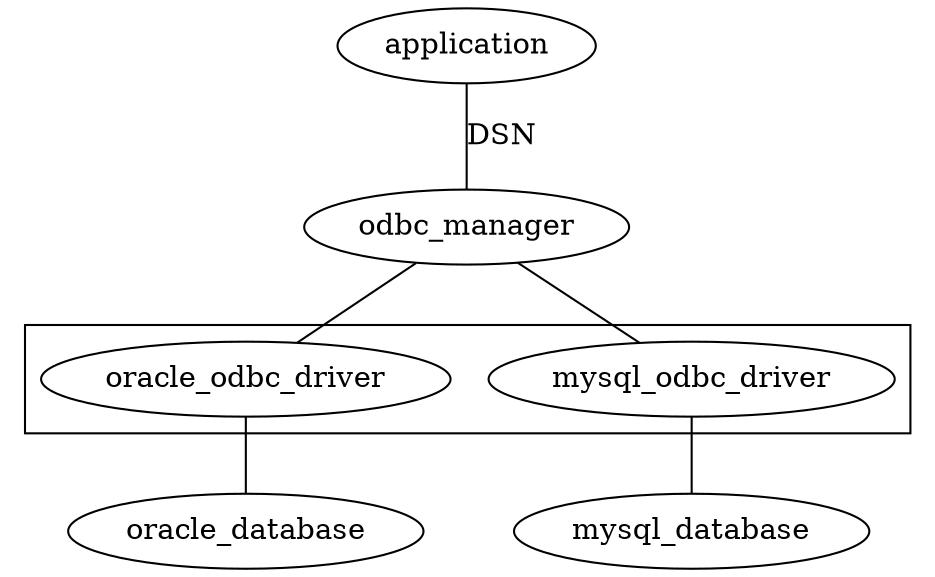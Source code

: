 //
// graphviz-dot-mode
//
// M-x compile
// C-c p
//

digraph odbc {

	edge[dir=none]
	
	application -> odbc_manager [ label = "DSN" ]
	odbc_manager -> oracle_odbc_driver
	odbc_manager -> mysql_odbc_driver
	oracle_odbc_driver -> oracle_database
	mysql_odbc_driver -> mysql_database

	subgraph cluster_odbc_driver {
		oracle_odbc_driver
		mysql_odbc_driver
	}
	
// 	as -> { storage, database }
// 	as -> storage
// 	as -> database[dir=back, color=red]

// 	{ rank = same; as mon}
}
